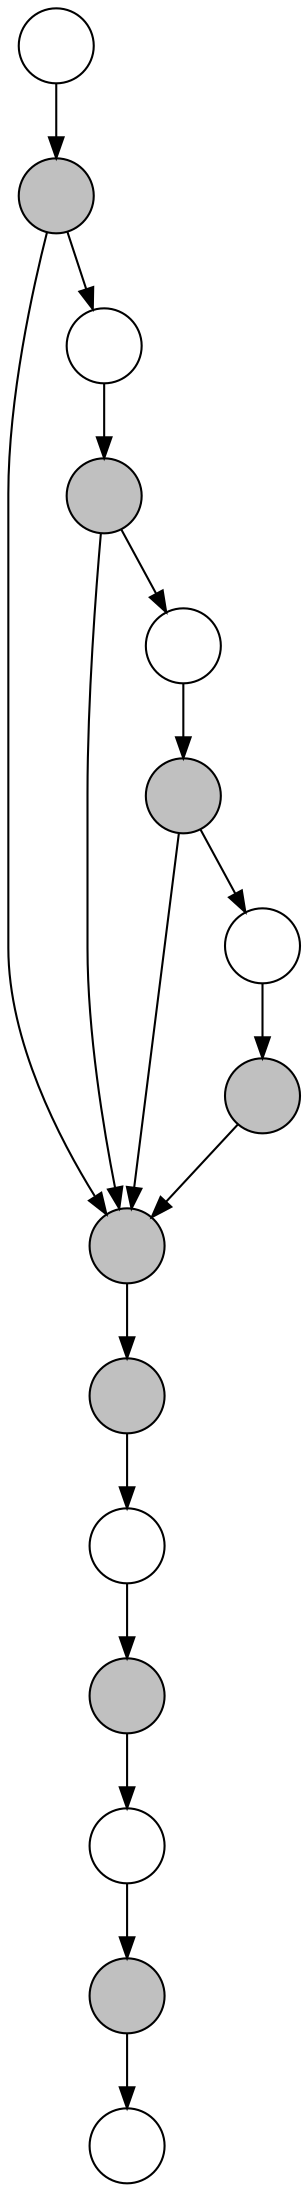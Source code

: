 digraph G {
  splines=true;
  node [shape=circle, style=filled, label=""];
  n_0_0 	[pos="0,0!", fillcolor=white];
  n_1_1 	-> n_0_0;
  n_1_1 	[pos="-50,50!", fillcolor=grey];
  n_2_0 	-> n_1_1;
  n_2_0 	[pos="-100,0!", fillcolor=white];
  n_3_1 	-> n_2_0;
  n_3_1 	[pos="-150,50!", fillcolor=grey];
  n_4_0 	-> n_3_1;
  n_4_0 	[pos="-200,0!", fillcolor=white];
  n_5_1 	-> n_4_0;
  n_5_1 	[pos="-250,50!", fillcolor=grey];
  n_6_2 	-> n_5_1;
  n_6_2 	[pos="-300,100!", fillcolor=grey];
  n_7_1 	-> n_6_2;
  n_7_1 	[pos="-350,50!", fillcolor=grey];
  n_8_0 	-> n_7_1;
  n_8_0 	[pos="-400,0!", fillcolor=white];
  n_9_1 	-> n_6_2;
  n_9_1 	-> n_8_0;
  n_9_1 	[pos="-450,50!", fillcolor=grey];
  n_10_0 	-> n_9_1;
  n_10_0 	[pos="-500,0!", fillcolor=white];
  n_11_1 	-> n_6_2;
  n_11_1 	-> n_10_0;
  n_11_1 	[pos="-550,50!", fillcolor=grey];
  n_12_0 	-> n_11_1;
  n_12_0 	[pos="-600,0!", fillcolor=white];
  n_13_1 	-> n_6_2;
  n_13_1 	-> n_12_0;
  n_13_1 	[pos="-650,50!", fillcolor=grey];
  n_14_0 	-> n_13_1;
  n_14_0 	[pos="-700,0!", fillcolor=white];
}
